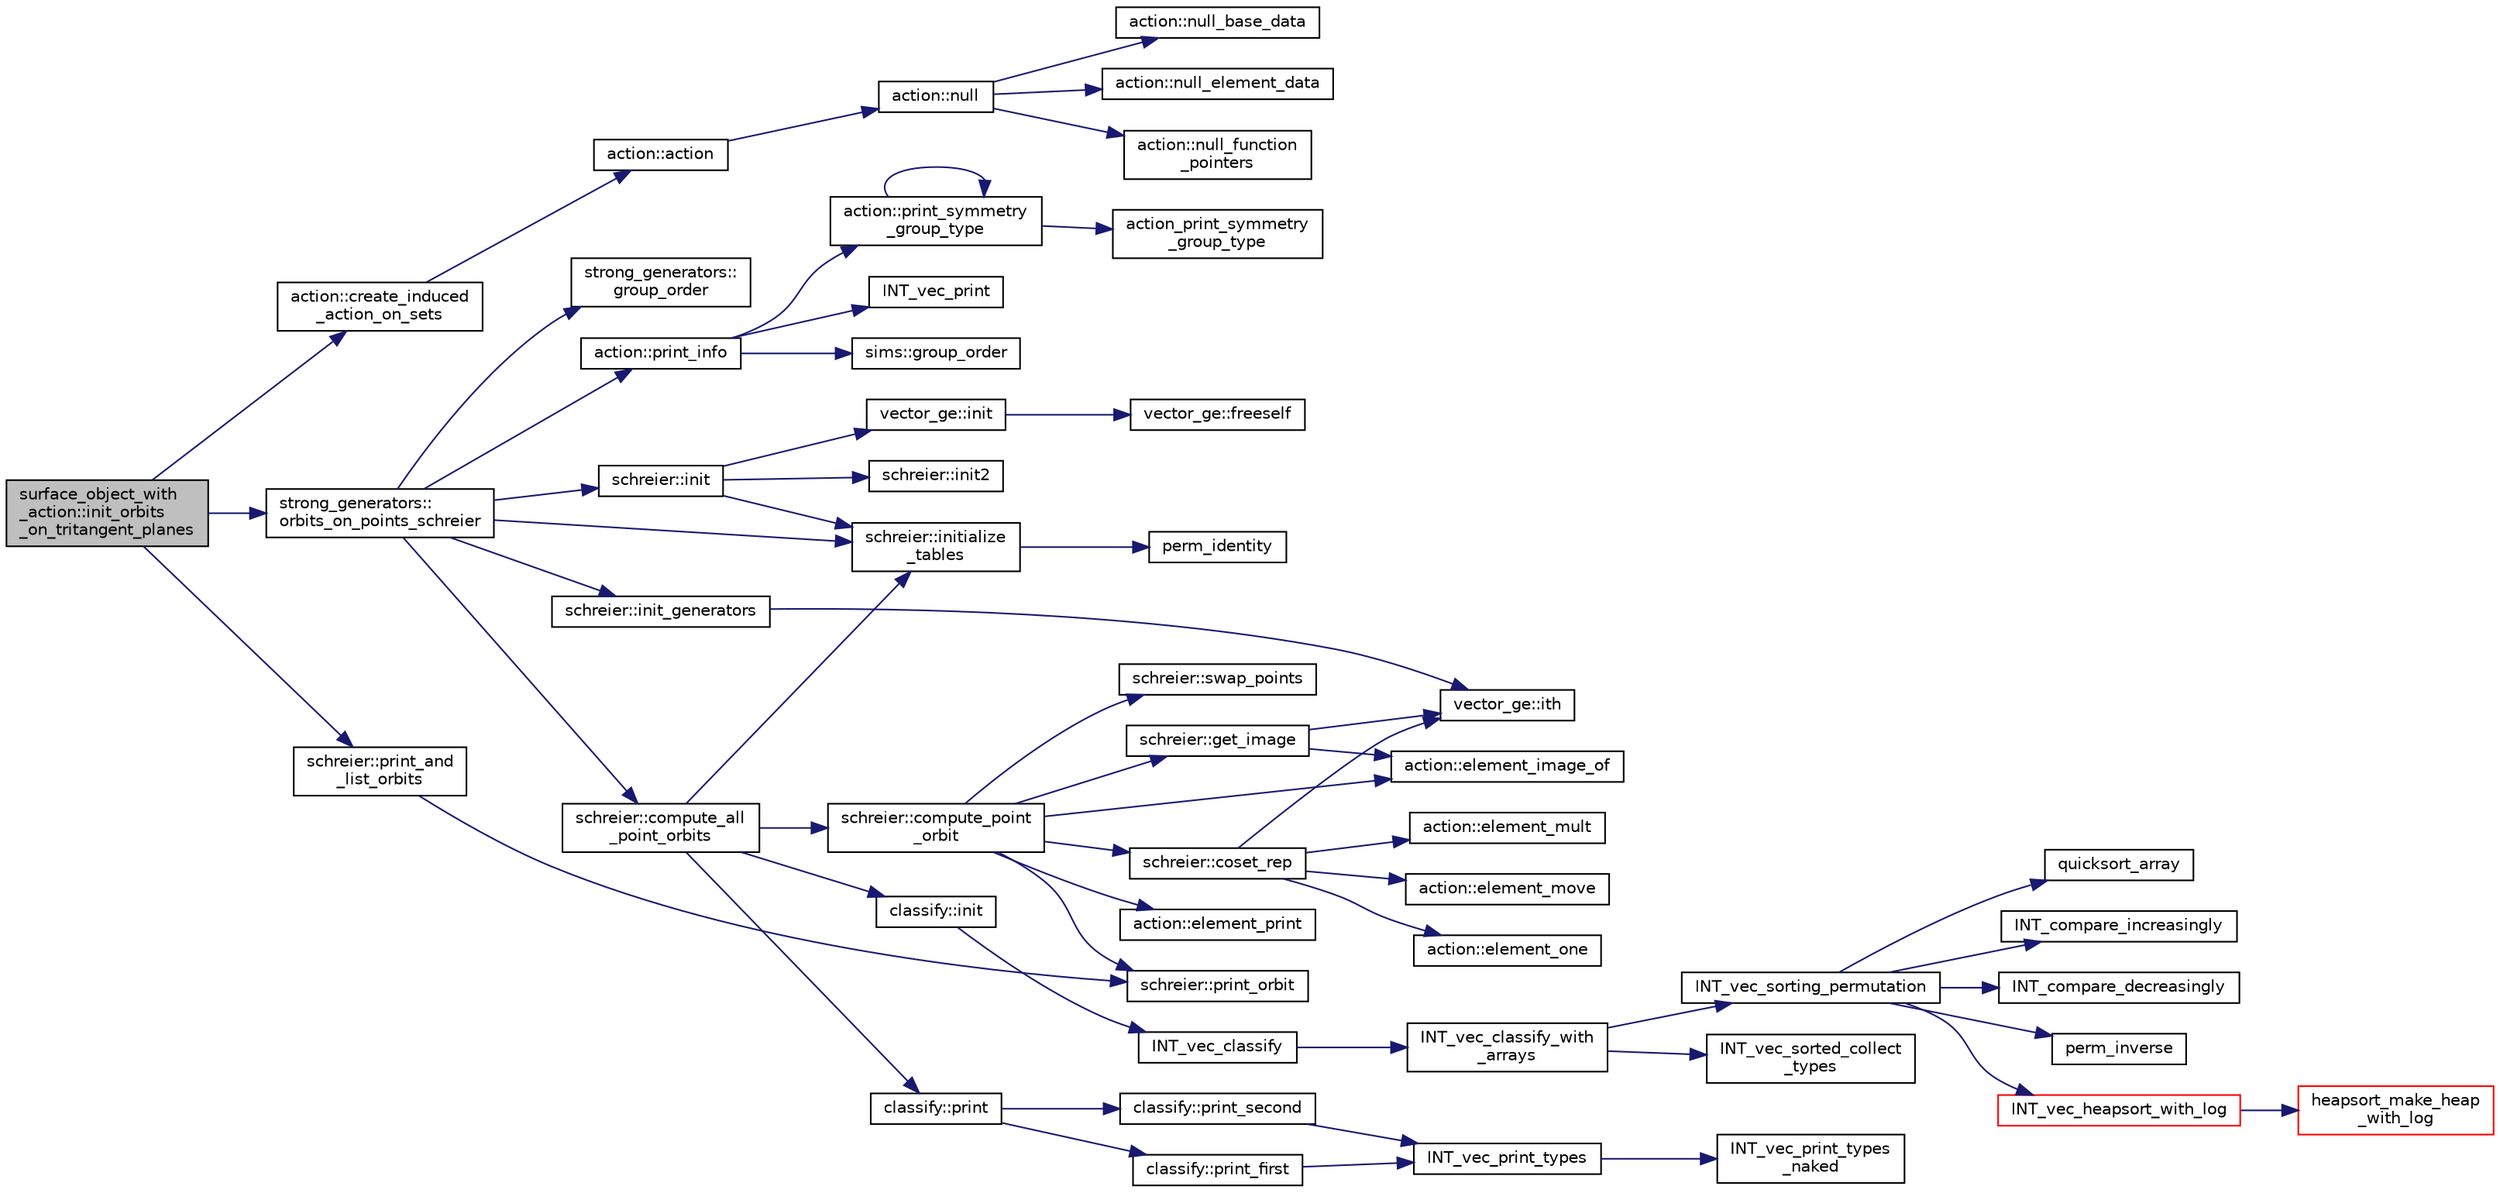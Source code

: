digraph "surface_object_with_action::init_orbits_on_tritangent_planes"
{
  edge [fontname="Helvetica",fontsize="10",labelfontname="Helvetica",labelfontsize="10"];
  node [fontname="Helvetica",fontsize="10",shape=record];
  rankdir="LR";
  Node1789 [label="surface_object_with\l_action::init_orbits\l_on_tritangent_planes",height=0.2,width=0.4,color="black", fillcolor="grey75", style="filled", fontcolor="black"];
  Node1789 -> Node1790 [color="midnightblue",fontsize="10",style="solid",fontname="Helvetica"];
  Node1790 [label="action::create_induced\l_action_on_sets",height=0.2,width=0.4,color="black", fillcolor="white", style="filled",URL="$d2/d86/classaction.html#ac463caa613a28f37e7c3ea63b2d5b0ed"];
  Node1790 -> Node1791 [color="midnightblue",fontsize="10",style="solid",fontname="Helvetica"];
  Node1791 [label="action::action",height=0.2,width=0.4,color="black", fillcolor="white", style="filled",URL="$d2/d86/classaction.html#a108adb38ad362aeb55cf40b9de38bb16"];
  Node1791 -> Node1792 [color="midnightblue",fontsize="10",style="solid",fontname="Helvetica"];
  Node1792 [label="action::null",height=0.2,width=0.4,color="black", fillcolor="white", style="filled",URL="$d2/d86/classaction.html#af05ce222a97a1eff5f692b9193dee125"];
  Node1792 -> Node1793 [color="midnightblue",fontsize="10",style="solid",fontname="Helvetica"];
  Node1793 [label="action::null_base_data",height=0.2,width=0.4,color="black", fillcolor="white", style="filled",URL="$d2/d86/classaction.html#a09d62a3dd408d1c0704b380b26f72fb0"];
  Node1792 -> Node1794 [color="midnightblue",fontsize="10",style="solid",fontname="Helvetica"];
  Node1794 [label="action::null_element_data",height=0.2,width=0.4,color="black", fillcolor="white", style="filled",URL="$d2/d86/classaction.html#a90cd98bea15f55a3c25cb9c6b68685df"];
  Node1792 -> Node1795 [color="midnightblue",fontsize="10",style="solid",fontname="Helvetica"];
  Node1795 [label="action::null_function\l_pointers",height=0.2,width=0.4,color="black", fillcolor="white", style="filled",URL="$d2/d86/classaction.html#a1359d74a665e82a098fba5c1c1249dde"];
  Node1789 -> Node1796 [color="midnightblue",fontsize="10",style="solid",fontname="Helvetica"];
  Node1796 [label="strong_generators::\lorbits_on_points_schreier",height=0.2,width=0.4,color="black", fillcolor="white", style="filled",URL="$dc/d09/classstrong__generators.html#adf3f35989ff7ac9fdbcf0a4e241eef9f"];
  Node1796 -> Node1797 [color="midnightblue",fontsize="10",style="solid",fontname="Helvetica"];
  Node1797 [label="strong_generators::\lgroup_order",height=0.2,width=0.4,color="black", fillcolor="white", style="filled",URL="$dc/d09/classstrong__generators.html#a91f453c2bfd6502b96f4b4eed16beb20"];
  Node1796 -> Node1798 [color="midnightblue",fontsize="10",style="solid",fontname="Helvetica"];
  Node1798 [label="action::print_info",height=0.2,width=0.4,color="black", fillcolor="white", style="filled",URL="$d2/d86/classaction.html#a6f89e493e5c5a32e5c3b8963d438ce86"];
  Node1798 -> Node1799 [color="midnightblue",fontsize="10",style="solid",fontname="Helvetica"];
  Node1799 [label="action::print_symmetry\l_group_type",height=0.2,width=0.4,color="black", fillcolor="white", style="filled",URL="$d2/d86/classaction.html#aed811766c7e64fe2c853df8b0b67aa6e"];
  Node1799 -> Node1800 [color="midnightblue",fontsize="10",style="solid",fontname="Helvetica"];
  Node1800 [label="action_print_symmetry\l_group_type",height=0.2,width=0.4,color="black", fillcolor="white", style="filled",URL="$d5/d90/action__global_8_c.html#a03666b9440c4962148eba7905b9f843c"];
  Node1799 -> Node1799 [color="midnightblue",fontsize="10",style="solid",fontname="Helvetica"];
  Node1798 -> Node1801 [color="midnightblue",fontsize="10",style="solid",fontname="Helvetica"];
  Node1801 [label="INT_vec_print",height=0.2,width=0.4,color="black", fillcolor="white", style="filled",URL="$df/dbf/sajeeb_8_c.html#a79a5901af0b47dd0d694109543c027fe"];
  Node1798 -> Node1802 [color="midnightblue",fontsize="10",style="solid",fontname="Helvetica"];
  Node1802 [label="sims::group_order",height=0.2,width=0.4,color="black", fillcolor="white", style="filled",URL="$d9/df3/classsims.html#aa442445175656570fa35febbe790efad"];
  Node1796 -> Node1803 [color="midnightblue",fontsize="10",style="solid",fontname="Helvetica"];
  Node1803 [label="schreier::init",height=0.2,width=0.4,color="black", fillcolor="white", style="filled",URL="$d3/dd6/classschreier.html#a7443bebde2aa08acae16c0ff29c9abcf"];
  Node1803 -> Node1804 [color="midnightblue",fontsize="10",style="solid",fontname="Helvetica"];
  Node1804 [label="vector_ge::init",height=0.2,width=0.4,color="black", fillcolor="white", style="filled",URL="$d4/d6e/classvector__ge.html#afe1d6befd1f1501e6be34afbaa9d30a8"];
  Node1804 -> Node1805 [color="midnightblue",fontsize="10",style="solid",fontname="Helvetica"];
  Node1805 [label="vector_ge::freeself",height=0.2,width=0.4,color="black", fillcolor="white", style="filled",URL="$d4/d6e/classvector__ge.html#aa002e4b715cc73a9b8b367d29700b452"];
  Node1803 -> Node1806 [color="midnightblue",fontsize="10",style="solid",fontname="Helvetica"];
  Node1806 [label="schreier::initialize\l_tables",height=0.2,width=0.4,color="black", fillcolor="white", style="filled",URL="$d3/dd6/classschreier.html#acccc16670f88b14ddc69856cd5c0b36d"];
  Node1806 -> Node1807 [color="midnightblue",fontsize="10",style="solid",fontname="Helvetica"];
  Node1807 [label="perm_identity",height=0.2,width=0.4,color="black", fillcolor="white", style="filled",URL="$d2/d7c/combinatorics_8_c.html#aebc54d3f9c31f253ae53e3eb3b386208"];
  Node1803 -> Node1808 [color="midnightblue",fontsize="10",style="solid",fontname="Helvetica"];
  Node1808 [label="schreier::init2",height=0.2,width=0.4,color="black", fillcolor="white", style="filled",URL="$d3/dd6/classschreier.html#aef6a65e2f39bd9e14c61139c4f97f4c3"];
  Node1796 -> Node1806 [color="midnightblue",fontsize="10",style="solid",fontname="Helvetica"];
  Node1796 -> Node1809 [color="midnightblue",fontsize="10",style="solid",fontname="Helvetica"];
  Node1809 [label="schreier::init_generators",height=0.2,width=0.4,color="black", fillcolor="white", style="filled",URL="$d3/dd6/classschreier.html#a04fd581636085a7414e1b5d1004e44e0"];
  Node1809 -> Node1810 [color="midnightblue",fontsize="10",style="solid",fontname="Helvetica"];
  Node1810 [label="vector_ge::ith",height=0.2,width=0.4,color="black", fillcolor="white", style="filled",URL="$d4/d6e/classvector__ge.html#a1ff002e8b746a9beb119d57dcd4a15ff"];
  Node1796 -> Node1811 [color="midnightblue",fontsize="10",style="solid",fontname="Helvetica"];
  Node1811 [label="schreier::compute_all\l_point_orbits",height=0.2,width=0.4,color="black", fillcolor="white", style="filled",URL="$d3/dd6/classschreier.html#a1deec048f51f380bc3476d4cd4d95e94"];
  Node1811 -> Node1806 [color="midnightblue",fontsize="10",style="solid",fontname="Helvetica"];
  Node1811 -> Node1812 [color="midnightblue",fontsize="10",style="solid",fontname="Helvetica"];
  Node1812 [label="schreier::compute_point\l_orbit",height=0.2,width=0.4,color="black", fillcolor="white", style="filled",URL="$d3/dd6/classschreier.html#a429138e463c8c25dddd8557340ed9edd"];
  Node1812 -> Node1813 [color="midnightblue",fontsize="10",style="solid",fontname="Helvetica"];
  Node1813 [label="schreier::swap_points",height=0.2,width=0.4,color="black", fillcolor="white", style="filled",URL="$d3/dd6/classschreier.html#a2ffcc9098873cfbd14eca34ab4827db7"];
  Node1812 -> Node1814 [color="midnightblue",fontsize="10",style="solid",fontname="Helvetica"];
  Node1814 [label="schreier::get_image",height=0.2,width=0.4,color="black", fillcolor="white", style="filled",URL="$d3/dd6/classschreier.html#a1fd2d08cb31c9e4357e124554ca2773f"];
  Node1814 -> Node1815 [color="midnightblue",fontsize="10",style="solid",fontname="Helvetica"];
  Node1815 [label="action::element_image_of",height=0.2,width=0.4,color="black", fillcolor="white", style="filled",URL="$d2/d86/classaction.html#ae09559d4537a048fc860f8a74a31393d"];
  Node1814 -> Node1810 [color="midnightblue",fontsize="10",style="solid",fontname="Helvetica"];
  Node1812 -> Node1816 [color="midnightblue",fontsize="10",style="solid",fontname="Helvetica"];
  Node1816 [label="schreier::print_orbit",height=0.2,width=0.4,color="black", fillcolor="white", style="filled",URL="$d3/dd6/classschreier.html#ac30bbfe09706ff8ccaf27c2cf8074594"];
  Node1812 -> Node1817 [color="midnightblue",fontsize="10",style="solid",fontname="Helvetica"];
  Node1817 [label="schreier::coset_rep",height=0.2,width=0.4,color="black", fillcolor="white", style="filled",URL="$d3/dd6/classschreier.html#a7889b8702372092df4fd05150ee8fdda"];
  Node1817 -> Node1810 [color="midnightblue",fontsize="10",style="solid",fontname="Helvetica"];
  Node1817 -> Node1818 [color="midnightblue",fontsize="10",style="solid",fontname="Helvetica"];
  Node1818 [label="action::element_mult",height=0.2,width=0.4,color="black", fillcolor="white", style="filled",URL="$d2/d86/classaction.html#ae9e36b2cae1f0f7bd7144097fa9a34b3"];
  Node1817 -> Node1819 [color="midnightblue",fontsize="10",style="solid",fontname="Helvetica"];
  Node1819 [label="action::element_move",height=0.2,width=0.4,color="black", fillcolor="white", style="filled",URL="$d2/d86/classaction.html#a550947491bbb534d3d7951f50198a874"];
  Node1817 -> Node1820 [color="midnightblue",fontsize="10",style="solid",fontname="Helvetica"];
  Node1820 [label="action::element_one",height=0.2,width=0.4,color="black", fillcolor="white", style="filled",URL="$d2/d86/classaction.html#a780a105daf04d6d1fe7e2f63b3c88e3b"];
  Node1812 -> Node1821 [color="midnightblue",fontsize="10",style="solid",fontname="Helvetica"];
  Node1821 [label="action::element_print",height=0.2,width=0.4,color="black", fillcolor="white", style="filled",URL="$d2/d86/classaction.html#ae38c3ef3c1125213733d63c6fc3c40cd"];
  Node1812 -> Node1815 [color="midnightblue",fontsize="10",style="solid",fontname="Helvetica"];
  Node1811 -> Node1822 [color="midnightblue",fontsize="10",style="solid",fontname="Helvetica"];
  Node1822 [label="classify::init",height=0.2,width=0.4,color="black", fillcolor="white", style="filled",URL="$d9/d43/classclassify.html#afc24c64267d646d1f83ea39a7c66bde3"];
  Node1822 -> Node1823 [color="midnightblue",fontsize="10",style="solid",fontname="Helvetica"];
  Node1823 [label="INT_vec_classify",height=0.2,width=0.4,color="black", fillcolor="white", style="filled",URL="$d5/de2/foundations_2data__structures_2data__structures_8h.html#ad4176bee048e4f036f8b9d6dd986e0f9"];
  Node1823 -> Node1824 [color="midnightblue",fontsize="10",style="solid",fontname="Helvetica"];
  Node1824 [label="INT_vec_classify_with\l_arrays",height=0.2,width=0.4,color="black", fillcolor="white", style="filled",URL="$d4/dd7/sorting_8_c.html#a1b3700c1d369b8a37593a1c2f31cc9d7"];
  Node1824 -> Node1825 [color="midnightblue",fontsize="10",style="solid",fontname="Helvetica"];
  Node1825 [label="INT_vec_sorting_permutation",height=0.2,width=0.4,color="black", fillcolor="white", style="filled",URL="$d4/dd7/sorting_8_c.html#a10768733e01e8c9ded3c886e6ddb671e"];
  Node1825 -> Node1826 [color="midnightblue",fontsize="10",style="solid",fontname="Helvetica"];
  Node1826 [label="quicksort_array",height=0.2,width=0.4,color="black", fillcolor="white", style="filled",URL="$d4/dd7/sorting_8_c.html#a660db9b0f6bc8a01353f32f3e02638f6"];
  Node1825 -> Node1827 [color="midnightblue",fontsize="10",style="solid",fontname="Helvetica"];
  Node1827 [label="INT_compare_increasingly",height=0.2,width=0.4,color="black", fillcolor="white", style="filled",URL="$d4/dd7/sorting_8_c.html#a53c48a8669e34ab2171690080d493f31"];
  Node1825 -> Node1828 [color="midnightblue",fontsize="10",style="solid",fontname="Helvetica"];
  Node1828 [label="INT_compare_decreasingly",height=0.2,width=0.4,color="black", fillcolor="white", style="filled",URL="$d4/dd7/sorting_8_c.html#a41cf7fa2b53a8f12d60971a71ba96a66"];
  Node1825 -> Node1829 [color="midnightblue",fontsize="10",style="solid",fontname="Helvetica"];
  Node1829 [label="perm_inverse",height=0.2,width=0.4,color="black", fillcolor="white", style="filled",URL="$d2/d7c/combinatorics_8_c.html#ab7f02d1e2e257e1118eae354ab16d447"];
  Node1825 -> Node1830 [color="midnightblue",fontsize="10",style="solid",fontname="Helvetica"];
  Node1830 [label="INT_vec_heapsort_with_log",height=0.2,width=0.4,color="red", fillcolor="white", style="filled",URL="$d4/dd7/sorting_8_c.html#a9d838c341cd204ed79499960a8ed393d"];
  Node1830 -> Node1831 [color="midnightblue",fontsize="10",style="solid",fontname="Helvetica"];
  Node1831 [label="heapsort_make_heap\l_with_log",height=0.2,width=0.4,color="red", fillcolor="white", style="filled",URL="$d4/dd7/sorting_8_c.html#a100d0747647500480fe5dc76ff98cee5"];
  Node1824 -> Node1834 [color="midnightblue",fontsize="10",style="solid",fontname="Helvetica"];
  Node1834 [label="INT_vec_sorted_collect\l_types",height=0.2,width=0.4,color="black", fillcolor="white", style="filled",URL="$d4/dd7/sorting_8_c.html#ad0b54ef8fcaf7cce5577c97d1edbf1f5"];
  Node1811 -> Node1835 [color="midnightblue",fontsize="10",style="solid",fontname="Helvetica"];
  Node1835 [label="classify::print",height=0.2,width=0.4,color="black", fillcolor="white", style="filled",URL="$d9/d43/classclassify.html#a56d1941250d46f68a41566aac4331bc1"];
  Node1835 -> Node1836 [color="midnightblue",fontsize="10",style="solid",fontname="Helvetica"];
  Node1836 [label="classify::print_second",height=0.2,width=0.4,color="black", fillcolor="white", style="filled",URL="$d9/d43/classclassify.html#aec34d8d2847195bb8439d726211fee00"];
  Node1836 -> Node1837 [color="midnightblue",fontsize="10",style="solid",fontname="Helvetica"];
  Node1837 [label="INT_vec_print_types",height=0.2,width=0.4,color="black", fillcolor="white", style="filled",URL="$d5/de2/foundations_2data__structures_2data__structures_8h.html#a6221e1e733ab938c9bd30f5f829efa6b"];
  Node1837 -> Node1838 [color="midnightblue",fontsize="10",style="solid",fontname="Helvetica"];
  Node1838 [label="INT_vec_print_types\l_naked",height=0.2,width=0.4,color="black", fillcolor="white", style="filled",URL="$d4/dd7/sorting_8_c.html#a912803fbc27f21eb925239bd9e2646c5"];
  Node1835 -> Node1839 [color="midnightblue",fontsize="10",style="solid",fontname="Helvetica"];
  Node1839 [label="classify::print_first",height=0.2,width=0.4,color="black", fillcolor="white", style="filled",URL="$d9/d43/classclassify.html#aaedd26ac3ddbd0099743eb4b47a8949e"];
  Node1839 -> Node1837 [color="midnightblue",fontsize="10",style="solid",fontname="Helvetica"];
  Node1789 -> Node1840 [color="midnightblue",fontsize="10",style="solid",fontname="Helvetica"];
  Node1840 [label="schreier::print_and\l_list_orbits",height=0.2,width=0.4,color="black", fillcolor="white", style="filled",URL="$d3/dd6/classschreier.html#a601f9c08d5a6f37f849d22fa4e89d892"];
  Node1840 -> Node1816 [color="midnightblue",fontsize="10",style="solid",fontname="Helvetica"];
}
